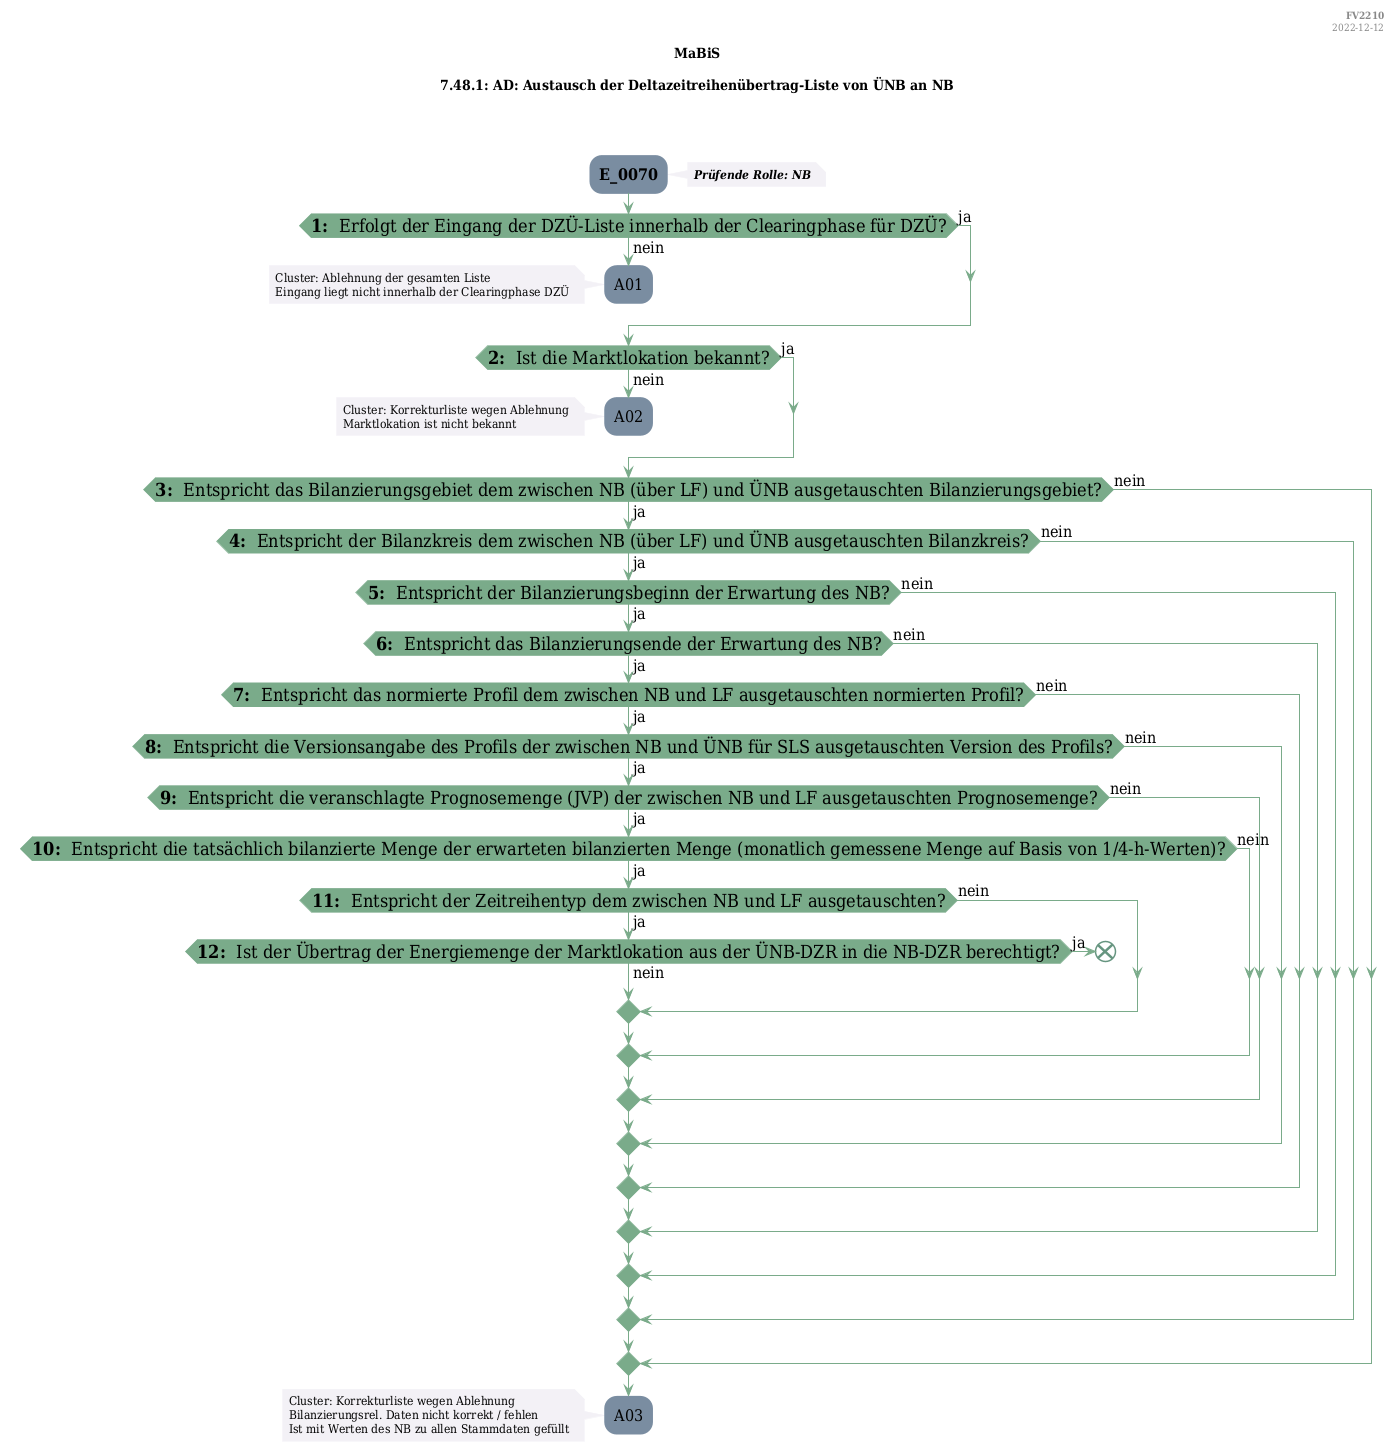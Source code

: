 @startuml
skinparam Shadowing false
skinparam NoteBorderColor #f3f1f6
skinparam NoteBackgroundColor #f3f1f6
skinparam NoteFontSize 12
skinparam ActivityBorderColor none
skinparam ActivityBackgroundColor #7a8da1
skinparam ActivityFontSize 16
skinparam ArrowColor #7aab8a
skinparam ArrowFontSize 16
skinparam ActivityDiamondBackgroundColor #7aab8a
skinparam ActivityDiamondBorderColor #7aab8a
skinparam ActivityDiamondFontSize 18
skinparam defaultFontName DejaVu Serif Condensed
skinparam ActivityEndColor #669580

header
<b>FV2210
2022-12-12
endheader

title
MaBiS

7.48.1: AD: Austausch der Deltazeitreihenübertrag-Liste von ÜNB an NB



end title
:<b>E_0070</b>;
note right
<b><i>Prüfende Rolle: NB
end note

if (<b>1: </b> Erfolgt der Eingang der DZÜ-Liste innerhalb der Clearingphase für DZÜ?) then (ja)
else (nein)
    :A01;
    note left
        Cluster: Ablehnung der gesamten Liste
        Eingang liegt nicht innerhalb der Clearingphase DZÜ
    endnote
    kill;
endif
if (<b>2: </b> Ist die Marktlokation bekannt?) then (ja)
else (nein)
    :A02;
    note left
        Cluster: Korrekturliste wegen Ablehnung
        Marktlokation ist nicht bekannt
    endnote
    kill;
endif
if (<b>3: </b> Entspricht das Bilanzierungsgebiet dem zwischen NB (über LF&#41; und ÜNB ausgetauschten Bilanzierungsgebiet?) then (ja)
    if (<b>4: </b> Entspricht der Bilanzkreis dem zwischen NB (über LF&#41; und ÜNB ausgetauschten Bilanzkreis?) then (ja)
        if (<b>5: </b> Entspricht der Bilanzierungsbeginn der Erwartung des NB?) then (ja)
            if (<b>6: </b> Entspricht das Bilanzierungsende der Erwartung des NB?) then (ja)
                if (<b>7: </b> Entspricht das normierte Profil dem zwischen NB und LF ausgetauschten normierten Profil?) then (ja)
                    if (<b>8: </b> Entspricht die Versionsangabe des Profils der zwischen NB und ÜNB für SLS ausgetauschten Version des Profils?) then (ja)
                        if (<b>9: </b> Entspricht die veranschlagte Prognosemenge (JVP&#41; der zwischen NB und LF ausgetauschten Prognosemenge?) then (ja)
                            if (<b>10: </b> Entspricht die tatsächlich bilanzierte Menge der erwarteten bilanzierten Menge (monatlich gemessene Menge auf Basis von 1/4-h-Werten&#41;?) then (ja)
                                if (<b>11: </b> Entspricht der Zeitreihentyp dem zwischen NB und LF ausgetauschten?) then (ja)
                                    if (<b>12: </b> Ist der Übertrag der Energiemenge der Marktlokation aus der ÜNB-DZR in die NB-DZR berechtigt?) then (ja)
                                        end
                                    else (nein)
                                    endif
                                else (nein)
                                endif
                            else (nein)
                            endif
                        else (nein)
                        endif
                    else (nein)
                    endif
                else (nein)
                endif
            else (nein)
            endif
        else (nein)
        endif
    else (nein)
    endif
else (nein)
endif
:A03;
note left
    Cluster: Korrekturliste wegen Ablehnung
    Bilanzierungsrel. Daten nicht korrekt / fehlen 
    Ist mit Werten des NB zu allen Stammdaten gefüllt
endnote
kill;

@enduml
